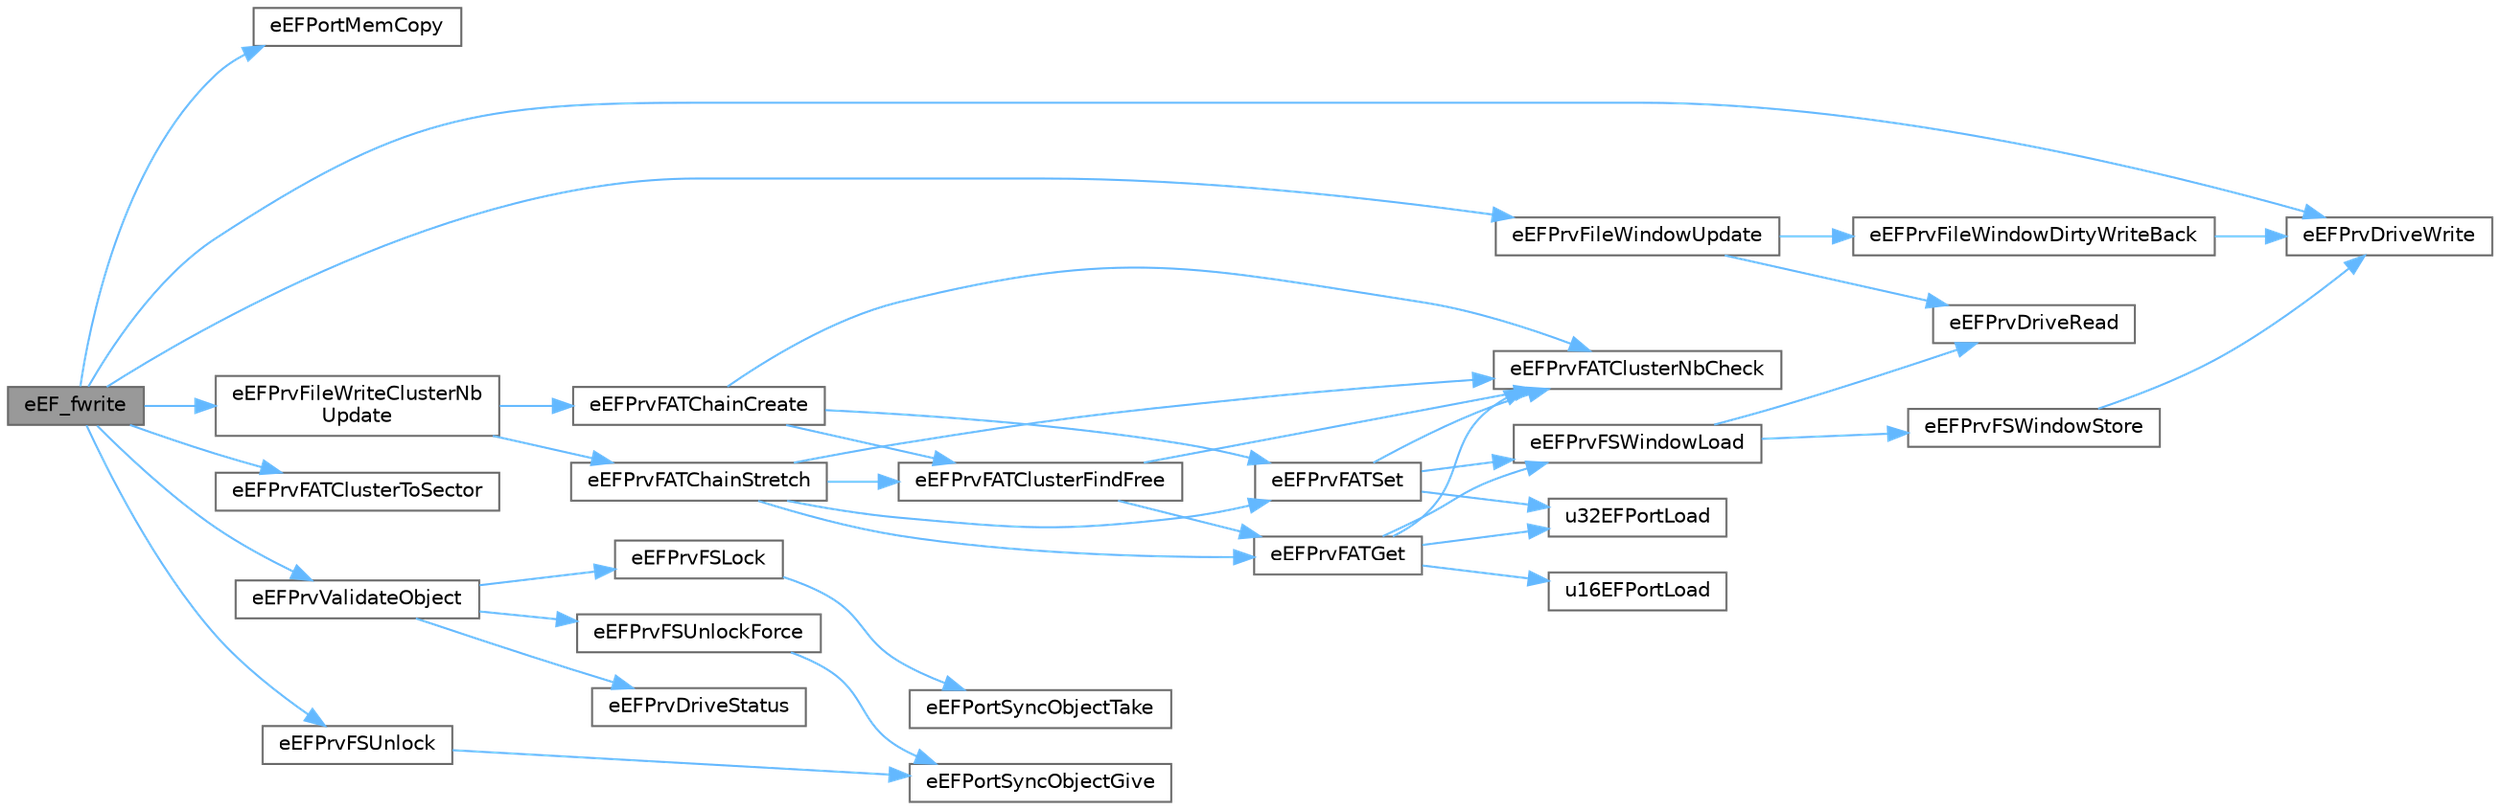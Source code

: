 digraph "eEF_fwrite"
{
 // LATEX_PDF_SIZE
  bgcolor="transparent";
  edge [fontname=Helvetica,fontsize=10,labelfontname=Helvetica,labelfontsize=10];
  node [fontname=Helvetica,fontsize=10,shape=box,height=0.2,width=0.4];
  rankdir="LR";
  Node1 [id="Node000001",label="eEF_fwrite",height=0.2,width=0.4,color="gray40", fillcolor="grey60", style="filled", fontcolor="black",tooltip="Write File."];
  Node1 -> Node2 [id="edge1_Node000001_Node000002",color="steelblue1",style="solid",tooltip=" "];
  Node2 [id="Node000002",label="eEFPortMemCopy",height=0.2,width=0.4,color="grey40", fillcolor="white", style="filled",URL="$ef__port__memory_8c.html#a557abaa2883e4b0a3281b7abdc9801ef",tooltip="Copy memory byte by byte."];
  Node1 -> Node3 [id="edge2_Node000001_Node000003",color="steelblue1",style="solid",tooltip=" "];
  Node3 [id="Node000003",label="eEFPrvDriveWrite",height=0.2,width=0.4,color="grey40", fillcolor="white", style="filled",URL="$ef__prv__drive_8c.html#a20cbf61d32f19140642ab9449495fd02",tooltip="Write Sector(s)"];
  Node1 -> Node4 [id="edge3_Node000001_Node000004",color="steelblue1",style="solid",tooltip=" "];
  Node4 [id="Node000004",label="eEFPrvFATClusterToSector",height=0.2,width=0.4,color="grey40", fillcolor="white", style="filled",URL="$ef__prv__fat_8c.html#ae4a05355bb7e92690cac2dd2588c3c1e",tooltip="Convert cluster number to physical sector number If cluster number is outside FAT size,..."];
  Node1 -> Node5 [id="edge4_Node000001_Node000005",color="steelblue1",style="solid",tooltip=" "];
  Node5 [id="Node000005",label="eEFPrvFileWindowUpdate",height=0.2,width=0.4,color="grey40", fillcolor="white", style="filled",URL="$ef__prv__file__window_8c.html#a24cd63a5b251b149246999df2d31bfeb",tooltip="Update file window with new sector."];
  Node5 -> Node6 [id="edge5_Node000005_Node000006",color="steelblue1",style="solid",tooltip=" "];
  Node6 [id="Node000006",label="eEFPrvDriveRead",height=0.2,width=0.4,color="grey40", fillcolor="white", style="filled",URL="$ef__prv__drive_8c.html#aba16ac504590c2d8048494b67d92c42f",tooltip="Read Sector(s)"];
  Node5 -> Node7 [id="edge6_Node000005_Node000007",color="steelblue1",style="solid",tooltip=" "];
  Node7 [id="Node000007",label="eEFPrvFileWindowDirtyWriteBack",height=0.2,width=0.4,color="grey40", fillcolor="white", style="filled",URL="$ef__prv__file__window_8c.html#a8d80031c823719a1e9e5008a7554a6b8",tooltip="Write back sector in window if dirty and clear flag."];
  Node7 -> Node3 [id="edge7_Node000007_Node000003",color="steelblue1",style="solid",tooltip=" "];
  Node1 -> Node8 [id="edge8_Node000001_Node000008",color="steelblue1",style="solid",tooltip=" "];
  Node8 [id="Node000008",label="eEFPrvFileWriteClusterNb\lUpdate",height=0.2,width=0.4,color="grey40", fillcolor="white", style="filled",URL="$ef__fwrite_8c.html#a3893b124f8e61229a09e55e5bb136145",tooltip="Update the file structure cluster number for next write access (on cluster crossing)"];
  Node8 -> Node9 [id="edge9_Node000008_Node000009",color="steelblue1",style="solid",tooltip=" "];
  Node9 [id="Node000009",label="eEFPrvFATChainCreate",height=0.2,width=0.4,color="grey40", fillcolor="white", style="filled",URL="$ef__prv__fat_8c.html#a6361e8245cb3dcc575783f285ca8a62a",tooltip="FAT handling - Create a new chain."];
  Node9 -> Node10 [id="edge10_Node000009_Node000010",color="steelblue1",style="solid",tooltip=" "];
  Node10 [id="Node000010",label="eEFPrvFATClusterFindFree",height=0.2,width=0.4,color="grey40", fillcolor="white", style="filled",URL="$ef__prv__fat_8c.html#a70c3aa318310567b07fe890e4b69b596",tooltip="FAT access - Find a free cluster."];
  Node10 -> Node11 [id="edge11_Node000010_Node000011",color="steelblue1",style="solid",tooltip=" "];
  Node11 [id="Node000011",label="eEFPrvFATClusterNbCheck",height=0.2,width=0.4,color="grey40", fillcolor="white", style="filled",URL="$ef__prv__fat_8c.html#a77576193d0f53d3db6a87ddb72232486",tooltip="Check if cluster number is valid."];
  Node10 -> Node12 [id="edge12_Node000010_Node000012",color="steelblue1",style="solid",tooltip=" "];
  Node12 [id="Node000012",label="eEFPrvFATGet",height=0.2,width=0.4,color="grey40", fillcolor="white", style="filled",URL="$ef__prv__fat_8c.html#ab88c9ac6da074aa35e722f918ae73595",tooltip="FAT access - Get value of a FAT entry."];
  Node12 -> Node11 [id="edge13_Node000012_Node000011",color="steelblue1",style="solid",tooltip=" "];
  Node12 -> Node13 [id="edge14_Node000012_Node000013",color="steelblue1",style="solid",tooltip=" "];
  Node13 [id="Node000013",label="eEFPrvFSWindowLoad",height=0.2,width=0.4,color="grey40", fillcolor="white", style="filled",URL="$ef__prv__fs__window_8c.html#aaa333640bae9bd8d1343ce84759d2057",tooltip="Load disk access window in the filesystem object."];
  Node13 -> Node6 [id="edge15_Node000013_Node000006",color="steelblue1",style="solid",tooltip=" "];
  Node13 -> Node14 [id="edge16_Node000013_Node000014",color="steelblue1",style="solid",tooltip=" "];
  Node14 [id="Node000014",label="eEFPrvFSWindowStore",height=0.2,width=0.4,color="grey40", fillcolor="white", style="filled",URL="$ef__prv__fs__window_8c.html#a791d630d91cc407405d6af1b502ed060",tooltip="Store disk access window in the filesystem object."];
  Node14 -> Node3 [id="edge17_Node000014_Node000003",color="steelblue1",style="solid",tooltip=" "];
  Node12 -> Node15 [id="edge18_Node000012_Node000015",color="steelblue1",style="solid",tooltip=" "];
  Node15 [id="Node000015",label="u16EFPortLoad",height=0.2,width=0.4,color="grey40", fillcolor="white", style="filled",URL="$ef__port__load__store_8c.html#a89759d8764558079eda50fba369fb1dc",tooltip="Load a 2-byte little-endian word."];
  Node12 -> Node16 [id="edge19_Node000012_Node000016",color="steelblue1",style="solid",tooltip=" "];
  Node16 [id="Node000016",label="u32EFPortLoad",height=0.2,width=0.4,color="grey40", fillcolor="white", style="filled",URL="$ef__port__load__store_8c.html#ae58446622f3e668a58f135d246d2f968",tooltip="Load a 4-byte little-endian word."];
  Node9 -> Node11 [id="edge20_Node000009_Node000011",color="steelblue1",style="solid",tooltip=" "];
  Node9 -> Node17 [id="edge21_Node000009_Node000017",color="steelblue1",style="solid",tooltip=" "];
  Node17 [id="Node000017",label="eEFPrvFATSet",height=0.2,width=0.4,color="grey40", fillcolor="white", style="filled",URL="$ef__prv__fat_8c.html#a11bf6f786f13bbb41a686b9b1ccc4fe2",tooltip="FAT access - Set value of a FAT entry."];
  Node17 -> Node11 [id="edge22_Node000017_Node000011",color="steelblue1",style="solid",tooltip=" "];
  Node17 -> Node13 [id="edge23_Node000017_Node000013",color="steelblue1",style="solid",tooltip=" "];
  Node17 -> Node16 [id="edge24_Node000017_Node000016",color="steelblue1",style="solid",tooltip=" "];
  Node8 -> Node18 [id="edge25_Node000008_Node000018",color="steelblue1",style="solid",tooltip=" "];
  Node18 [id="Node000018",label="eEFPrvFATChainStretch",height=0.2,width=0.4,color="grey40", fillcolor="white", style="filled",URL="$ef__prv__fat_8c.html#aff7c2f11955733c2ab15640eb36887af",tooltip="FAT handling - Crawl or Stretch a chain."];
  Node18 -> Node10 [id="edge26_Node000018_Node000010",color="steelblue1",style="solid",tooltip=" "];
  Node18 -> Node11 [id="edge27_Node000018_Node000011",color="steelblue1",style="solid",tooltip=" "];
  Node18 -> Node12 [id="edge28_Node000018_Node000012",color="steelblue1",style="solid",tooltip=" "];
  Node18 -> Node17 [id="edge29_Node000018_Node000017",color="steelblue1",style="solid",tooltip=" "];
  Node1 -> Node19 [id="edge30_Node000001_Node000019",color="steelblue1",style="solid",tooltip=" "];
  Node19 [id="Node000019",label="eEFPrvFSUnlock",height=0.2,width=0.4,color="grey40", fillcolor="white", style="filled",URL="$ef__prv__fs__lock_8c.html#a49476cbc684bb4e699574a7e99b55f42",tooltip="Conditionnal Release grant to access the volume."];
  Node19 -> Node20 [id="edge31_Node000019_Node000020",color="steelblue1",style="solid",tooltip=" "];
  Node20 [id="Node000020",label="eEFPortSyncObjectGive",height=0.2,width=0.4,color="grey40", fillcolor="white", style="filled",URL="$ef__port__system_8c.html#a49bd8d8f0b4f08a5ad12430a9ea2ad5e",tooltip="Release Grant to Access the Volume This function is called on leaving file functions to unlock the vo..."];
  Node1 -> Node21 [id="edge32_Node000001_Node000021",color="steelblue1",style="solid",tooltip=" "];
  Node21 [id="Node000021",label="eEFPrvValidateObject",height=0.2,width=0.4,color="grey40", fillcolor="white", style="filled",URL="$ef__prv__validate_8c.html#a87f5f8ac811fbc3722fd9aa63782b3c7",tooltip="Check if the file/directory object is valid or not."];
  Node21 -> Node22 [id="edge33_Node000021_Node000022",color="steelblue1",style="solid",tooltip=" "];
  Node22 [id="Node000022",label="eEFPrvDriveStatus",height=0.2,width=0.4,color="grey40", fillcolor="white", style="filled",URL="$ef__prv__drive_8c.html#a113be1e83d7c3242c08eb04310c21f1b",tooltip="Get Drive Status."];
  Node21 -> Node23 [id="edge34_Node000021_Node000023",color="steelblue1",style="solid",tooltip=" "];
  Node23 [id="Node000023",label="eEFPrvFSLock",height=0.2,width=0.4,color="grey40", fillcolor="white", style="filled",URL="$ef__prv__fs__lock_8c.html#affe147a63e8259b5f458d73f9fceb119",tooltip="Request grant to access the volume."];
  Node23 -> Node24 [id="edge35_Node000023_Node000024",color="steelblue1",style="solid",tooltip=" "];
  Node24 [id="Node000024",label="eEFPortSyncObjectTake",height=0.2,width=0.4,color="grey40", fillcolor="white", style="filled",URL="$ef__port__system_8c.html#a47c639d0e4aa1824fb30225c63f146e0",tooltip="Request Grant to Access the Volume This function is called on entering file functions to lock the vol..."];
  Node21 -> Node25 [id="edge36_Node000021_Node000025",color="steelblue1",style="solid",tooltip=" "];
  Node25 [id="Node000025",label="eEFPrvFSUnlockForce",height=0.2,width=0.4,color="grey40", fillcolor="white", style="filled",URL="$ef__prv__fs__lock_8c.html#a2976505498f0e288de15e0f068c9db38",tooltip="Force Release grant to access the volume."];
  Node25 -> Node20 [id="edge37_Node000025_Node000020",color="steelblue1",style="solid",tooltip=" "];
}
